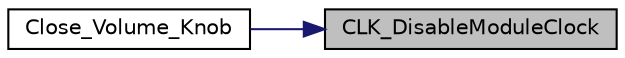 digraph "CLK_DisableModuleClock"
{
 // LATEX_PDF_SIZE
  edge [fontname="Helvetica",fontsize="10",labelfontname="Helvetica",labelfontsize="10"];
  node [fontname="Helvetica",fontsize="10",shape=record];
  rankdir="RL";
  Node1 [label="CLK_DisableModuleClock",height=0.2,width=0.4,color="black", fillcolor="grey75", style="filled", fontcolor="black",tooltip="This function disable module clock."];
  Node1 -> Node2 [dir="back",color="midnightblue",fontsize="10",style="solid",fontname="Helvetica"];
  Node2 [label="Close_Volume_Knob",height=0.2,width=0.4,color="black", fillcolor="white", style="filled",URL="$da/d69/group___nano130___basic01___f_u_n_c_t_i_o_n_s.html#ga7dc6dadf2053ab16f87462eff73abedd",tooltip=" "];
}
